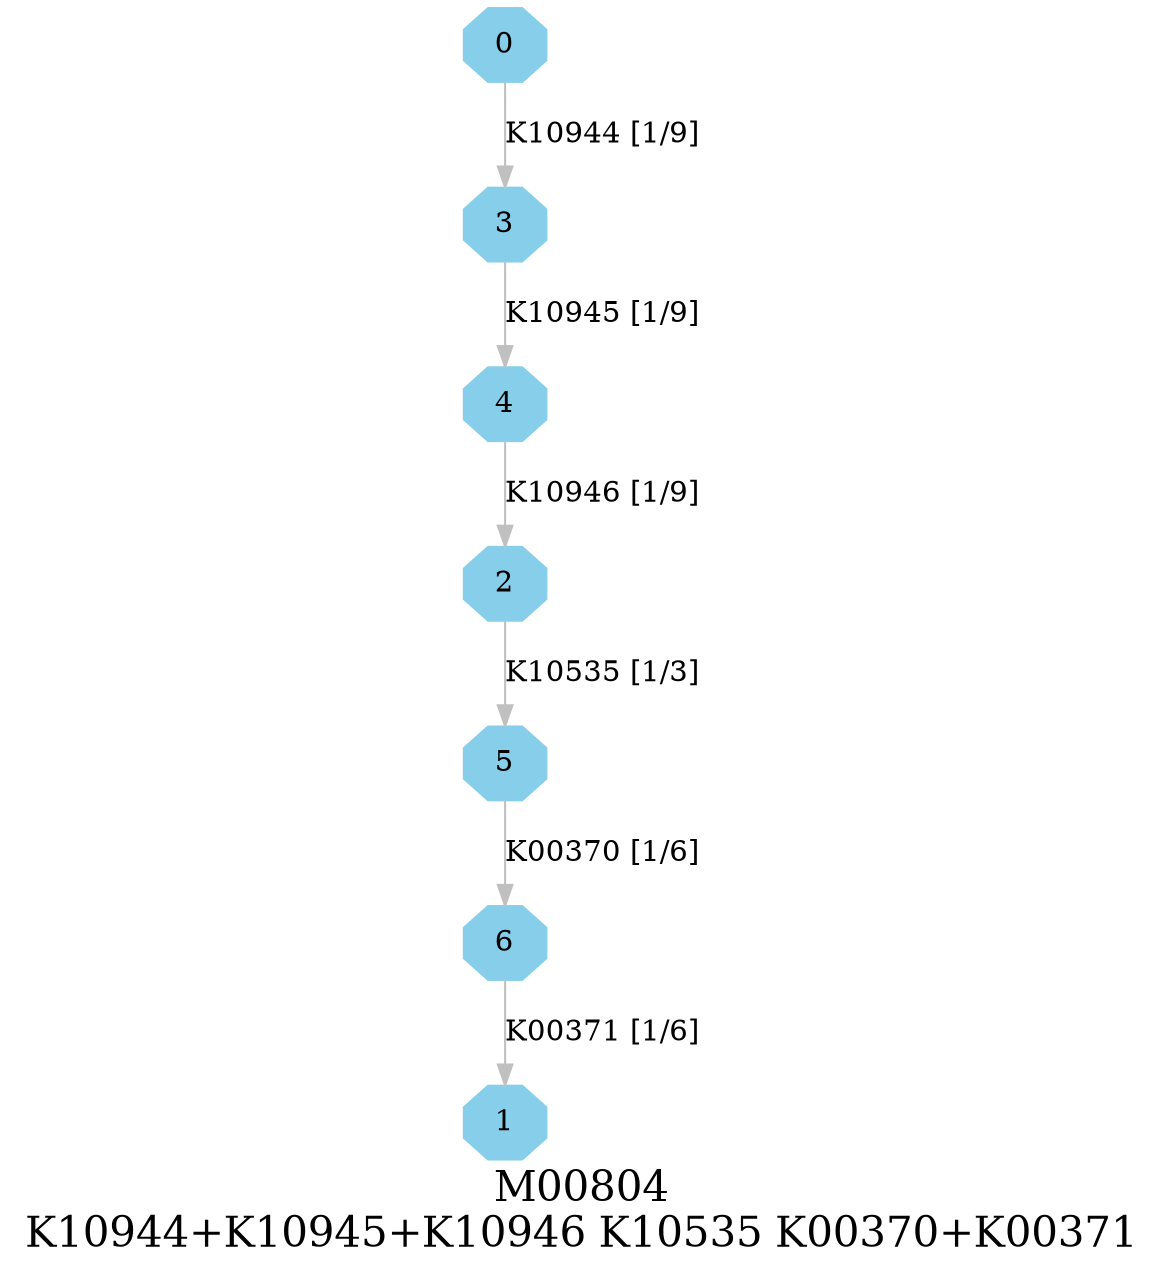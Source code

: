 digraph G {
graph [label="M00804
K10944+K10945+K10946 K10535 K00370+K00371",fontsize=20];
node [shape=box,style=filled];
edge [len=3,color=grey];
{node [width=.3,height=.3,shape=octagon,style=filled,color=skyblue] 0 1 2 3 4 5 6 }
0 -> 3 [label="K10944 [1/9]"];
2 -> 5 [label="K10535 [1/3]"];
3 -> 4 [label="K10945 [1/9]"];
4 -> 2 [label="K10946 [1/9]"];
5 -> 6 [label="K00370 [1/6]"];
6 -> 1 [label="K00371 [1/6]"];
}